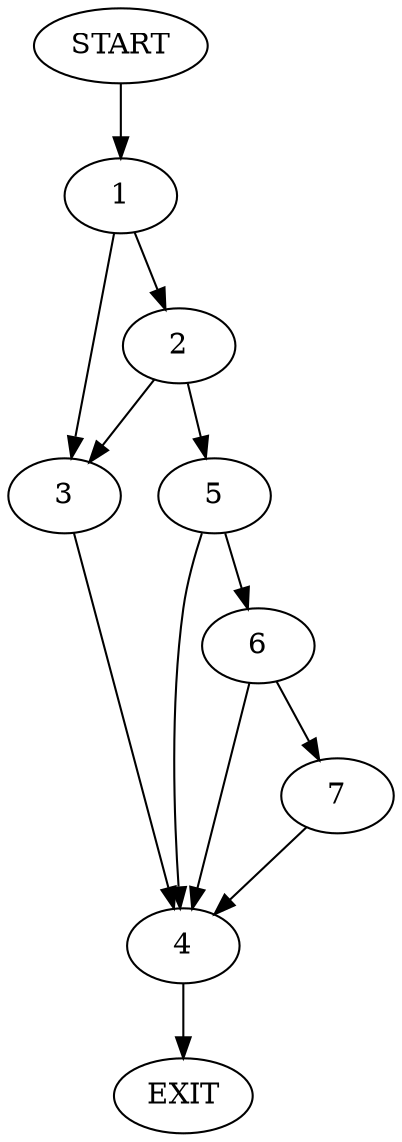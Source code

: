 digraph {
0 [label="START"]
8 [label="EXIT"]
0 -> 1
1 -> 2
1 -> 3
3 -> 4
2 -> 5
2 -> 3
5 -> 4
5 -> 6
4 -> 8
6 -> 4
6 -> 7
7 -> 4
}
